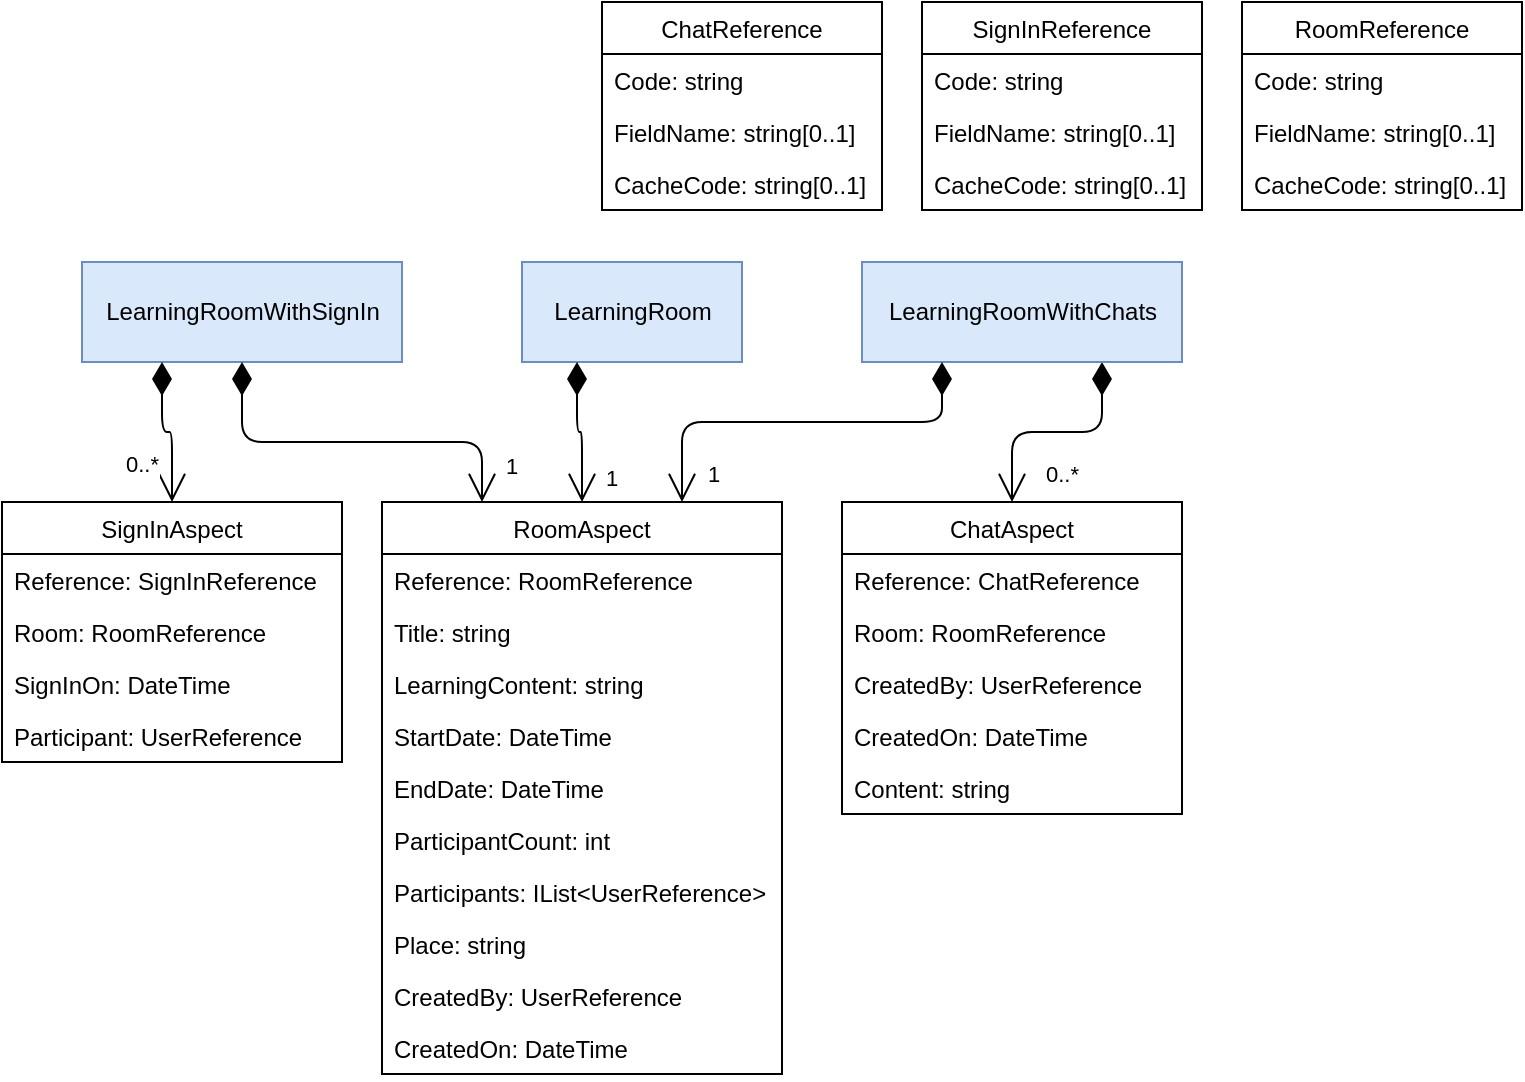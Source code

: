 <mxfile version="13.9.9" type="device"><diagram id="X1m0seBhDhbuq4w7VDQ-" name="Page-1"><mxGraphModel dx="1422" dy="942" grid="1" gridSize="10" guides="1" tooltips="1" connect="1" arrows="1" fold="1" page="1" pageScale="1" pageWidth="827" pageHeight="1169" math="0" shadow="0"><root><mxCell id="0"/><mxCell id="1" parent="0"/><mxCell id="9OKOr-lO1oVz9kr22QyI-1" value="LearningRoom" style="html=1;fillColor=#dae8fc;strokeColor=#6c8ebf;" parent="1" vertex="1"><mxGeometry x="310" y="440" width="110" height="50" as="geometry"/></mxCell><mxCell id="9OKOr-lO1oVz9kr22QyI-2" value="RoomAspect" style="swimlane;fontStyle=0;childLayout=stackLayout;horizontal=1;startSize=26;fillColor=none;horizontalStack=0;resizeParent=1;resizeParentMax=0;resizeLast=0;collapsible=1;marginBottom=0;" parent="1" vertex="1"><mxGeometry x="240" y="560" width="200" height="286" as="geometry"/></mxCell><mxCell id="9OKOr-lO1oVz9kr22QyI-5" value="Reference: RoomReference" style="text;strokeColor=none;fillColor=none;align=left;verticalAlign=top;spacingLeft=4;spacingRight=4;overflow=hidden;rotatable=0;points=[[0,0.5],[1,0.5]];portConstraint=eastwest;" parent="9OKOr-lO1oVz9kr22QyI-2" vertex="1"><mxGeometry y="26" width="200" height="26" as="geometry"/></mxCell><mxCell id="d26UDt1RQuHkW1VjK_w8-8" value="Title: string" style="text;strokeColor=none;fillColor=none;align=left;verticalAlign=top;spacingLeft=4;spacingRight=4;overflow=hidden;rotatable=0;points=[[0,0.5],[1,0.5]];portConstraint=eastwest;" vertex="1" parent="9OKOr-lO1oVz9kr22QyI-2"><mxGeometry y="52" width="200" height="26" as="geometry"/></mxCell><mxCell id="9OKOr-lO1oVz9kr22QyI-12" value="LearningContent: string" style="text;strokeColor=none;fillColor=none;align=left;verticalAlign=top;spacingLeft=4;spacingRight=4;overflow=hidden;rotatable=0;points=[[0,0.5],[1,0.5]];portConstraint=eastwest;" parent="9OKOr-lO1oVz9kr22QyI-2" vertex="1"><mxGeometry y="78" width="200" height="26" as="geometry"/></mxCell><mxCell id="9OKOr-lO1oVz9kr22QyI-21" value="StartDate: DateTime" style="text;strokeColor=none;fillColor=none;align=left;verticalAlign=top;spacingLeft=4;spacingRight=4;overflow=hidden;rotatable=0;points=[[0,0.5],[1,0.5]];portConstraint=eastwest;" parent="9OKOr-lO1oVz9kr22QyI-2" vertex="1"><mxGeometry y="104" width="200" height="26" as="geometry"/></mxCell><mxCell id="9OKOr-lO1oVz9kr22QyI-22" value="EndDate: DateTime" style="text;strokeColor=none;fillColor=none;align=left;verticalAlign=top;spacingLeft=4;spacingRight=4;overflow=hidden;rotatable=0;points=[[0,0.5],[1,0.5]];portConstraint=eastwest;" parent="9OKOr-lO1oVz9kr22QyI-2" vertex="1"><mxGeometry y="130" width="200" height="26" as="geometry"/></mxCell><mxCell id="9OKOr-lO1oVz9kr22QyI-23" value="ParticipantCount: int" style="text;strokeColor=none;fillColor=none;align=left;verticalAlign=top;spacingLeft=4;spacingRight=4;overflow=hidden;rotatable=0;points=[[0,0.5],[1,0.5]];portConstraint=eastwest;" parent="9OKOr-lO1oVz9kr22QyI-2" vertex="1"><mxGeometry y="156" width="200" height="26" as="geometry"/></mxCell><mxCell id="d26UDt1RQuHkW1VjK_w8-6" value="Participants: IList&lt;UserReference&gt;" style="text;strokeColor=none;fillColor=none;align=left;verticalAlign=top;spacingLeft=4;spacingRight=4;overflow=hidden;rotatable=0;points=[[0,0.5],[1,0.5]];portConstraint=eastwest;" vertex="1" parent="9OKOr-lO1oVz9kr22QyI-2"><mxGeometry y="182" width="200" height="26" as="geometry"/></mxCell><mxCell id="9OKOr-lO1oVz9kr22QyI-26" value="Place: string" style="text;strokeColor=none;fillColor=none;align=left;verticalAlign=top;spacingLeft=4;spacingRight=4;overflow=hidden;rotatable=0;points=[[0,0.5],[1,0.5]];portConstraint=eastwest;" parent="9OKOr-lO1oVz9kr22QyI-2" vertex="1"><mxGeometry y="208" width="200" height="26" as="geometry"/></mxCell><mxCell id="d26UDt1RQuHkW1VjK_w8-5" value="CreatedBy: UserReference" style="text;strokeColor=none;fillColor=none;align=left;verticalAlign=top;spacingLeft=4;spacingRight=4;overflow=hidden;rotatable=0;points=[[0,0.5],[1,0.5]];portConstraint=eastwest;" vertex="1" parent="9OKOr-lO1oVz9kr22QyI-2"><mxGeometry y="234" width="200" height="26" as="geometry"/></mxCell><mxCell id="d26UDt1RQuHkW1VjK_w8-7" value="CreatedOn: DateTime" style="text;strokeColor=none;fillColor=none;align=left;verticalAlign=top;spacingLeft=4;spacingRight=4;overflow=hidden;rotatable=0;points=[[0,0.5],[1,0.5]];portConstraint=eastwest;" vertex="1" parent="9OKOr-lO1oVz9kr22QyI-2"><mxGeometry y="260" width="200" height="26" as="geometry"/></mxCell><mxCell id="9OKOr-lO1oVz9kr22QyI-13" value="RoomReference" style="swimlane;fontStyle=0;childLayout=stackLayout;horizontal=1;startSize=26;fillColor=none;horizontalStack=0;resizeParent=1;resizeParentMax=0;resizeLast=0;collapsible=1;marginBottom=0;" parent="1" vertex="1"><mxGeometry x="670" y="310" width="140" height="104" as="geometry"/></mxCell><mxCell id="9OKOr-lO1oVz9kr22QyI-14" value="Code: string" style="text;strokeColor=none;fillColor=none;align=left;verticalAlign=top;spacingLeft=4;spacingRight=4;overflow=hidden;rotatable=0;points=[[0,0.5],[1,0.5]];portConstraint=eastwest;" parent="9OKOr-lO1oVz9kr22QyI-13" vertex="1"><mxGeometry y="26" width="140" height="26" as="geometry"/></mxCell><mxCell id="9OKOr-lO1oVz9kr22QyI-15" value="FieldName: string[0..1]" style="text;strokeColor=none;fillColor=none;align=left;verticalAlign=top;spacingLeft=4;spacingRight=4;overflow=hidden;rotatable=0;points=[[0,0.5],[1,0.5]];portConstraint=eastwest;" parent="9OKOr-lO1oVz9kr22QyI-13" vertex="1"><mxGeometry y="52" width="140" height="26" as="geometry"/></mxCell><mxCell id="9OKOr-lO1oVz9kr22QyI-20" value="CacheCode: string[0..1]" style="text;strokeColor=none;fillColor=none;align=left;verticalAlign=top;spacingLeft=4;spacingRight=4;overflow=hidden;rotatable=0;points=[[0,0.5],[1,0.5]];portConstraint=eastwest;" parent="9OKOr-lO1oVz9kr22QyI-13" vertex="1"><mxGeometry y="78" width="140" height="26" as="geometry"/></mxCell><mxCell id="9OKOr-lO1oVz9kr22QyI-19" value="1" style="endArrow=open;html=1;endSize=12;startArrow=diamondThin;startSize=14;startFill=1;edgeStyle=orthogonalEdgeStyle;align=left;verticalAlign=bottom;exitX=0.25;exitY=1;exitDx=0;exitDy=0;entryX=0.5;entryY=0;entryDx=0;entryDy=0;" parent="1" source="9OKOr-lO1oVz9kr22QyI-1" target="9OKOr-lO1oVz9kr22QyI-2" edge="1"><mxGeometry x="0.899" y="10" relative="1" as="geometry"><mxPoint x="540" y="540" as="sourcePoint"/><mxPoint x="700" y="540" as="targetPoint"/><mxPoint as="offset"/></mxGeometry></mxCell><mxCell id="d26UDt1RQuHkW1VjK_w8-9" value="ChatAspect" style="swimlane;fontStyle=0;childLayout=stackLayout;horizontal=1;startSize=26;fillColor=none;horizontalStack=0;resizeParent=1;resizeParentMax=0;resizeLast=0;collapsible=1;marginBottom=0;" vertex="1" parent="1"><mxGeometry x="470" y="560" width="170" height="156" as="geometry"/></mxCell><mxCell id="d26UDt1RQuHkW1VjK_w8-10" value="Reference: ChatReference" style="text;strokeColor=none;fillColor=none;align=left;verticalAlign=top;spacingLeft=4;spacingRight=4;overflow=hidden;rotatable=0;points=[[0,0.5],[1,0.5]];portConstraint=eastwest;" vertex="1" parent="d26UDt1RQuHkW1VjK_w8-9"><mxGeometry y="26" width="170" height="26" as="geometry"/></mxCell><mxCell id="d26UDt1RQuHkW1VjK_w8-11" value="Room: RoomReference" style="text;strokeColor=none;fillColor=none;align=left;verticalAlign=top;spacingLeft=4;spacingRight=4;overflow=hidden;rotatable=0;points=[[0,0.5],[1,0.5]];portConstraint=eastwest;" vertex="1" parent="d26UDt1RQuHkW1VjK_w8-9"><mxGeometry y="52" width="170" height="26" as="geometry"/></mxCell><mxCell id="d26UDt1RQuHkW1VjK_w8-12" value="CreatedBy: UserReference" style="text;strokeColor=none;fillColor=none;align=left;verticalAlign=top;spacingLeft=4;spacingRight=4;overflow=hidden;rotatable=0;points=[[0,0.5],[1,0.5]];portConstraint=eastwest;" vertex="1" parent="d26UDt1RQuHkW1VjK_w8-9"><mxGeometry y="78" width="170" height="26" as="geometry"/></mxCell><mxCell id="d26UDt1RQuHkW1VjK_w8-14" value="CreatedOn: DateTime" style="text;strokeColor=none;fillColor=none;align=left;verticalAlign=top;spacingLeft=4;spacingRight=4;overflow=hidden;rotatable=0;points=[[0,0.5],[1,0.5]];portConstraint=eastwest;" vertex="1" parent="d26UDt1RQuHkW1VjK_w8-9"><mxGeometry y="104" width="170" height="26" as="geometry"/></mxCell><mxCell id="d26UDt1RQuHkW1VjK_w8-15" value="Content: string" style="text;strokeColor=none;fillColor=none;align=left;verticalAlign=top;spacingLeft=4;spacingRight=4;overflow=hidden;rotatable=0;points=[[0,0.5],[1,0.5]];portConstraint=eastwest;" vertex="1" parent="d26UDt1RQuHkW1VjK_w8-9"><mxGeometry y="130" width="170" height="26" as="geometry"/></mxCell><mxCell id="d26UDt1RQuHkW1VjK_w8-13" value="0..*" style="endArrow=open;endSize=12;startArrow=diamondThin;startSize=14;startFill=1;edgeStyle=orthogonalEdgeStyle;align=left;verticalAlign=bottom;exitX=0.75;exitY=1;exitDx=0;exitDy=0;html=1;labelBorderColor=none;" edge="1" parent="1" source="d26UDt1RQuHkW1VjK_w8-16" target="d26UDt1RQuHkW1VjK_w8-9"><mxGeometry x="0.907" y="15" relative="1" as="geometry"><mxPoint x="590" y="440" as="sourcePoint"/><mxPoint x="692.5" y="500" as="targetPoint"/><mxPoint as="offset"/></mxGeometry></mxCell><mxCell id="d26UDt1RQuHkW1VjK_w8-16" value="LearningRoomWithChats" style="html=1;fillColor=#dae8fc;strokeColor=#6c8ebf;" vertex="1" parent="1"><mxGeometry x="480" y="440" width="160" height="50" as="geometry"/></mxCell><mxCell id="d26UDt1RQuHkW1VjK_w8-17" value="1" style="endArrow=open;html=1;endSize=12;startArrow=diamondThin;startSize=14;startFill=1;edgeStyle=orthogonalEdgeStyle;align=left;verticalAlign=bottom;exitX=0.25;exitY=1;exitDx=0;exitDy=0;entryX=0.75;entryY=0;entryDx=0;entryDy=0;" edge="1" parent="1" source="d26UDt1RQuHkW1VjK_w8-16" target="9OKOr-lO1oVz9kr22QyI-2"><mxGeometry x="0.95" y="11" relative="1" as="geometry"><mxPoint x="600" y="780" as="sourcePoint"/><mxPoint x="760" y="780" as="targetPoint"/><Array as="points"><mxPoint x="520" y="520"/><mxPoint x="390" y="520"/></Array><mxPoint as="offset"/></mxGeometry></mxCell><mxCell id="d26UDt1RQuHkW1VjK_w8-18" value="SignInAspect" style="swimlane;fontStyle=0;childLayout=stackLayout;horizontal=1;startSize=26;fillColor=none;horizontalStack=0;resizeParent=1;resizeParentMax=0;resizeLast=0;collapsible=1;marginBottom=0;" vertex="1" parent="1"><mxGeometry x="50" y="560" width="170" height="130" as="geometry"/></mxCell><mxCell id="d26UDt1RQuHkW1VjK_w8-19" value="Reference: SignInReference" style="text;strokeColor=none;fillColor=none;align=left;verticalAlign=top;spacingLeft=4;spacingRight=4;overflow=hidden;rotatable=0;points=[[0,0.5],[1,0.5]];portConstraint=eastwest;" vertex="1" parent="d26UDt1RQuHkW1VjK_w8-18"><mxGeometry y="26" width="170" height="26" as="geometry"/></mxCell><mxCell id="d26UDt1RQuHkW1VjK_w8-20" value="Room: RoomReference" style="text;strokeColor=none;fillColor=none;align=left;verticalAlign=top;spacingLeft=4;spacingRight=4;overflow=hidden;rotatable=0;points=[[0,0.5],[1,0.5]];portConstraint=eastwest;" vertex="1" parent="d26UDt1RQuHkW1VjK_w8-18"><mxGeometry y="52" width="170" height="26" as="geometry"/></mxCell><mxCell id="d26UDt1RQuHkW1VjK_w8-21" value="SignInOn: DateTime" style="text;strokeColor=none;fillColor=none;align=left;verticalAlign=top;spacingLeft=4;spacingRight=4;overflow=hidden;rotatable=0;points=[[0,0.5],[1,0.5]];portConstraint=eastwest;" vertex="1" parent="d26UDt1RQuHkW1VjK_w8-18"><mxGeometry y="78" width="170" height="26" as="geometry"/></mxCell><mxCell id="d26UDt1RQuHkW1VjK_w8-22" value="Participant: UserReference" style="text;strokeColor=none;fillColor=none;align=left;verticalAlign=top;spacingLeft=4;spacingRight=4;overflow=hidden;rotatable=0;points=[[0,0.5],[1,0.5]];portConstraint=eastwest;" vertex="1" parent="d26UDt1RQuHkW1VjK_w8-18"><mxGeometry y="104" width="170" height="26" as="geometry"/></mxCell><mxCell id="d26UDt1RQuHkW1VjK_w8-23" value="LearningRoomWithSignIn" style="html=1;fillColor=#dae8fc;strokeColor=#6c8ebf;" vertex="1" parent="1"><mxGeometry x="90" y="440" width="160" height="50" as="geometry"/></mxCell><mxCell id="d26UDt1RQuHkW1VjK_w8-24" value="0..*" style="endArrow=open;html=1;endSize=12;startArrow=diamondThin;startSize=14;startFill=1;edgeStyle=orthogonalEdgeStyle;align=left;verticalAlign=bottom;exitX=0.25;exitY=1;exitDx=0;exitDy=0;labelBorderColor=none;" edge="1" parent="1" source="d26UDt1RQuHkW1VjK_w8-23" target="d26UDt1RQuHkW1VjK_w8-18"><mxGeometry x="0.733" y="-25" relative="1" as="geometry"><mxPoint x="90" y="520" as="sourcePoint"/><mxPoint x="250" y="520" as="targetPoint"/><mxPoint as="offset"/></mxGeometry></mxCell><mxCell id="d26UDt1RQuHkW1VjK_w8-25" value="1" style="endArrow=open;html=1;endSize=12;startArrow=diamondThin;startSize=14;startFill=1;edgeStyle=orthogonalEdgeStyle;align=left;verticalAlign=bottom;exitX=0.5;exitY=1;exitDx=0;exitDy=0;entryX=0.25;entryY=0;entryDx=0;entryDy=0;" edge="1" parent="1" source="d26UDt1RQuHkW1VjK_w8-23" target="9OKOr-lO1oVz9kr22QyI-2"><mxGeometry x="0.899" y="10" relative="1" as="geometry"><mxPoint x="347.5" y="500" as="sourcePoint"/><mxPoint x="350" y="570" as="targetPoint"/><mxPoint as="offset"/><Array as="points"><mxPoint x="170" y="530"/><mxPoint x="290" y="530"/></Array></mxGeometry></mxCell><mxCell id="d26UDt1RQuHkW1VjK_w8-26" value="SignInReference" style="swimlane;fontStyle=0;childLayout=stackLayout;horizontal=1;startSize=26;fillColor=none;horizontalStack=0;resizeParent=1;resizeParentMax=0;resizeLast=0;collapsible=1;marginBottom=0;" vertex="1" parent="1"><mxGeometry x="510" y="310" width="140" height="104" as="geometry"/></mxCell><mxCell id="d26UDt1RQuHkW1VjK_w8-27" value="Code: string" style="text;strokeColor=none;fillColor=none;align=left;verticalAlign=top;spacingLeft=4;spacingRight=4;overflow=hidden;rotatable=0;points=[[0,0.5],[1,0.5]];portConstraint=eastwest;" vertex="1" parent="d26UDt1RQuHkW1VjK_w8-26"><mxGeometry y="26" width="140" height="26" as="geometry"/></mxCell><mxCell id="d26UDt1RQuHkW1VjK_w8-28" value="FieldName: string[0..1]" style="text;strokeColor=none;fillColor=none;align=left;verticalAlign=top;spacingLeft=4;spacingRight=4;overflow=hidden;rotatable=0;points=[[0,0.5],[1,0.5]];portConstraint=eastwest;" vertex="1" parent="d26UDt1RQuHkW1VjK_w8-26"><mxGeometry y="52" width="140" height="26" as="geometry"/></mxCell><mxCell id="d26UDt1RQuHkW1VjK_w8-29" value="CacheCode: string[0..1]" style="text;strokeColor=none;fillColor=none;align=left;verticalAlign=top;spacingLeft=4;spacingRight=4;overflow=hidden;rotatable=0;points=[[0,0.5],[1,0.5]];portConstraint=eastwest;" vertex="1" parent="d26UDt1RQuHkW1VjK_w8-26"><mxGeometry y="78" width="140" height="26" as="geometry"/></mxCell><mxCell id="d26UDt1RQuHkW1VjK_w8-30" value="ChatReference" style="swimlane;fontStyle=0;childLayout=stackLayout;horizontal=1;startSize=26;fillColor=none;horizontalStack=0;resizeParent=1;resizeParentMax=0;resizeLast=0;collapsible=1;marginBottom=0;" vertex="1" parent="1"><mxGeometry x="350" y="310" width="140" height="104" as="geometry"/></mxCell><mxCell id="d26UDt1RQuHkW1VjK_w8-31" value="Code: string" style="text;strokeColor=none;fillColor=none;align=left;verticalAlign=top;spacingLeft=4;spacingRight=4;overflow=hidden;rotatable=0;points=[[0,0.5],[1,0.5]];portConstraint=eastwest;" vertex="1" parent="d26UDt1RQuHkW1VjK_w8-30"><mxGeometry y="26" width="140" height="26" as="geometry"/></mxCell><mxCell id="d26UDt1RQuHkW1VjK_w8-32" value="FieldName: string[0..1]" style="text;strokeColor=none;fillColor=none;align=left;verticalAlign=top;spacingLeft=4;spacingRight=4;overflow=hidden;rotatable=0;points=[[0,0.5],[1,0.5]];portConstraint=eastwest;" vertex="1" parent="d26UDt1RQuHkW1VjK_w8-30"><mxGeometry y="52" width="140" height="26" as="geometry"/></mxCell><mxCell id="d26UDt1RQuHkW1VjK_w8-33" value="CacheCode: string[0..1]" style="text;strokeColor=none;fillColor=none;align=left;verticalAlign=top;spacingLeft=4;spacingRight=4;overflow=hidden;rotatable=0;points=[[0,0.5],[1,0.5]];portConstraint=eastwest;" vertex="1" parent="d26UDt1RQuHkW1VjK_w8-30"><mxGeometry y="78" width="140" height="26" as="geometry"/></mxCell></root></mxGraphModel></diagram></mxfile>
